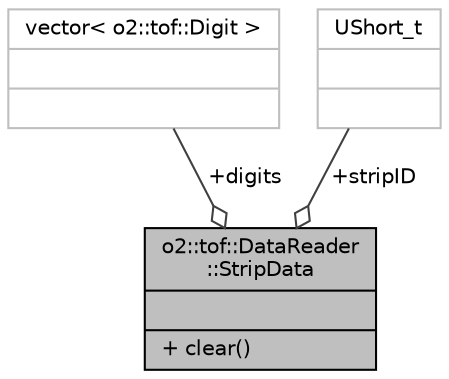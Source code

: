 digraph "o2::tof::DataReader::StripData"
{
 // INTERACTIVE_SVG=YES
  bgcolor="transparent";
  edge [fontname="Helvetica",fontsize="10",labelfontname="Helvetica",labelfontsize="10"];
  node [fontname="Helvetica",fontsize="10",shape=record];
  Node1 [label="{o2::tof::DataReader\l::StripData\n||+ clear()\l}",height=0.2,width=0.4,color="black", fillcolor="grey75", style="filled", fontcolor="black"];
  Node2 -> Node1 [color="grey25",fontsize="10",style="solid",label=" +digits" ,arrowhead="odiamond",fontname="Helvetica"];
  Node2 [label="{vector\< o2::tof::Digit \>\n||}",height=0.2,width=0.4,color="grey75"];
  Node3 -> Node1 [color="grey25",fontsize="10",style="solid",label=" +stripID" ,arrowhead="odiamond",fontname="Helvetica"];
  Node3 [label="{UShort_t\n||}",height=0.2,width=0.4,color="grey75"];
}
